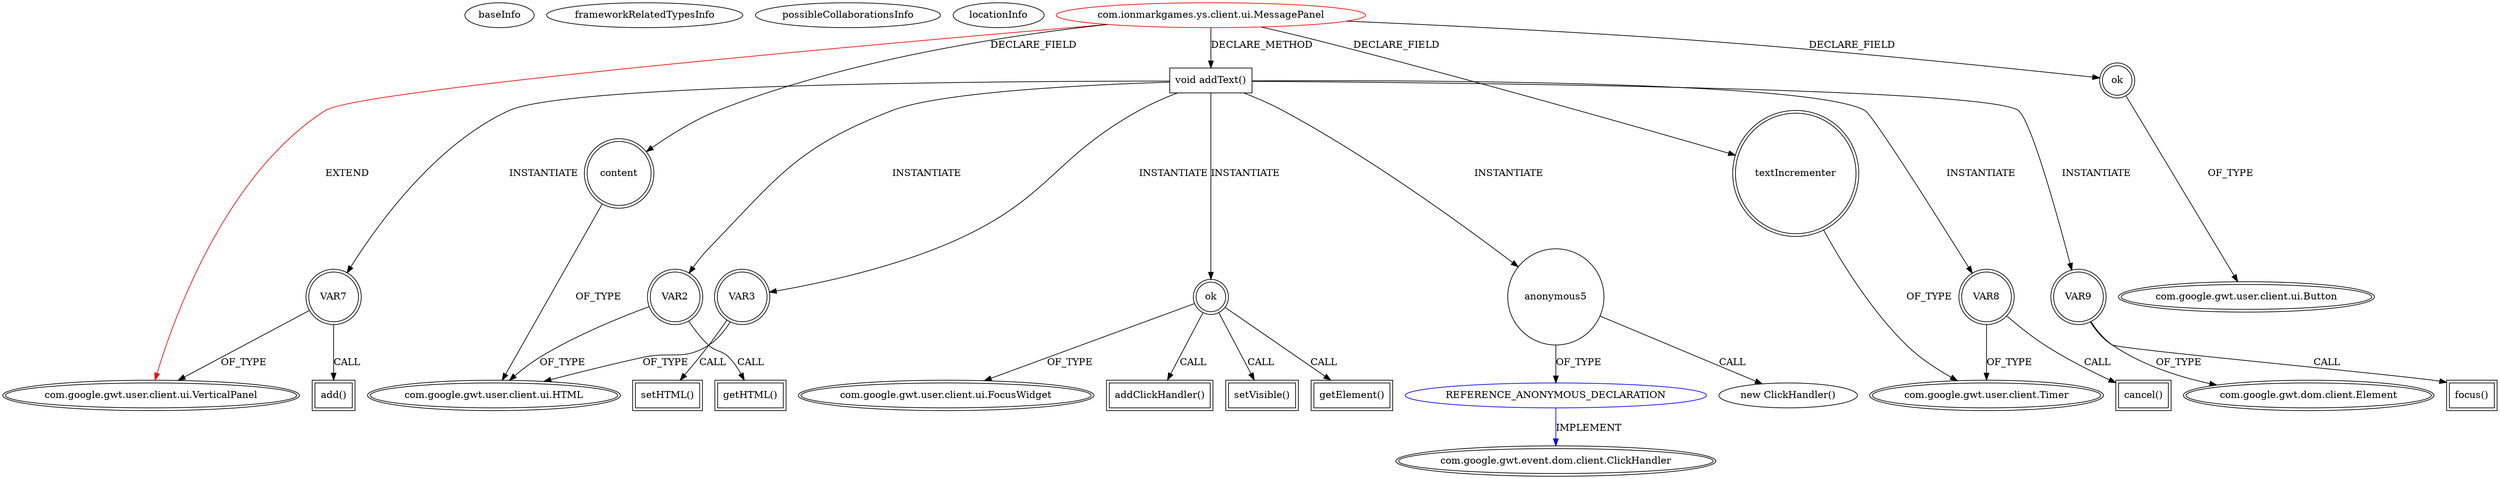 digraph {
baseInfo[graphId=4697,category="extension_graph",isAnonymous=false,possibleRelation=true]
frameworkRelatedTypesInfo[0="com.google.gwt.user.client.ui.VerticalPanel"]
possibleCollaborationsInfo[0="4697~CLIENT_METHOD_DECLARATION-INSTANTIATION-~com.google.gwt.user.client.ui.VerticalPanel ~com.google.gwt.event.dom.client.ClickHandler ~false~true"]
locationInfo[projectName="xephoid-YS",filePath="/xephoid-YS/YS-master/src/com/ionmarkgames/ys/client/ui/MessagePanel.java",contextSignature="MessagePanel",graphId="4697"]
0[label="com.ionmarkgames.ys.client.ui.MessagePanel",vertexType="ROOT_CLIENT_CLASS_DECLARATION",isFrameworkType=false,color=red]
1[label="com.google.gwt.user.client.ui.VerticalPanel",vertexType="FRAMEWORK_CLASS_TYPE",isFrameworkType=true,peripheries=2]
2[label="content",vertexType="FIELD_DECLARATION",isFrameworkType=true,peripheries=2,shape=circle]
3[label="com.google.gwt.user.client.ui.HTML",vertexType="FRAMEWORK_CLASS_TYPE",isFrameworkType=true,peripheries=2]
4[label="ok",vertexType="FIELD_DECLARATION",isFrameworkType=true,peripheries=2,shape=circle]
5[label="com.google.gwt.user.client.ui.Button",vertexType="FRAMEWORK_CLASS_TYPE",isFrameworkType=true,peripheries=2]
6[label="textIncrementer",vertexType="FIELD_DECLARATION",isFrameworkType=true,peripheries=2,shape=circle]
7[label="com.google.gwt.user.client.Timer",vertexType="FRAMEWORK_CLASS_TYPE",isFrameworkType=true,peripheries=2]
16[label="void addText()",vertexType="CLIENT_METHOD_DECLARATION",isFrameworkType=false,shape=box]
17[label="VAR2",vertexType="VARIABLE_EXPRESION",isFrameworkType=true,peripheries=2,shape=circle]
18[label="getHTML()",vertexType="INSIDE_CALL",isFrameworkType=true,peripheries=2,shape=box]
20[label="VAR3",vertexType="VARIABLE_EXPRESION",isFrameworkType=true,peripheries=2,shape=circle]
21[label="setHTML()",vertexType="INSIDE_CALL",isFrameworkType=true,peripheries=2,shape=box]
23[label="ok",vertexType="VARIABLE_EXPRESION",isFrameworkType=true,peripheries=2,shape=circle]
25[label="com.google.gwt.user.client.ui.FocusWidget",vertexType="FRAMEWORK_CLASS_TYPE",isFrameworkType=true,peripheries=2]
24[label="addClickHandler()",vertexType="INSIDE_CALL",isFrameworkType=true,peripheries=2,shape=box]
27[label="anonymous5",vertexType="VARIABLE_EXPRESION",isFrameworkType=false,shape=circle]
28[label="REFERENCE_ANONYMOUS_DECLARATION",vertexType="REFERENCE_ANONYMOUS_DECLARATION",isFrameworkType=false,color=blue]
29[label="com.google.gwt.event.dom.client.ClickHandler",vertexType="FRAMEWORK_INTERFACE_TYPE",isFrameworkType=true,peripheries=2]
26[label="new ClickHandler()",vertexType="CONSTRUCTOR_CALL",isFrameworkType=false]
31[label="setVisible()",vertexType="INSIDE_CALL",isFrameworkType=true,peripheries=2,shape=box]
32[label="VAR7",vertexType="VARIABLE_EXPRESION",isFrameworkType=true,peripheries=2,shape=circle]
33[label="add()",vertexType="INSIDE_CALL",isFrameworkType=true,peripheries=2,shape=box]
35[label="VAR8",vertexType="VARIABLE_EXPRESION",isFrameworkType=true,peripheries=2,shape=circle]
36[label="cancel()",vertexType="INSIDE_CALL",isFrameworkType=true,peripheries=2,shape=box]
38[label="VAR9",vertexType="VARIABLE_EXPRESION",isFrameworkType=true,peripheries=2,shape=circle]
40[label="com.google.gwt.dom.client.Element",vertexType="FRAMEWORK_CLASS_TYPE",isFrameworkType=true,peripheries=2]
39[label="focus()",vertexType="INSIDE_CALL",isFrameworkType=true,peripheries=2,shape=box]
42[label="getElement()",vertexType="INSIDE_CALL",isFrameworkType=true,peripheries=2,shape=box]
0->1[label="EXTEND",color=red]
0->2[label="DECLARE_FIELD"]
2->3[label="OF_TYPE"]
0->4[label="DECLARE_FIELD"]
4->5[label="OF_TYPE"]
0->6[label="DECLARE_FIELD"]
6->7[label="OF_TYPE"]
0->16[label="DECLARE_METHOD"]
16->17[label="INSTANTIATE"]
17->3[label="OF_TYPE"]
17->18[label="CALL"]
16->20[label="INSTANTIATE"]
20->3[label="OF_TYPE"]
20->21[label="CALL"]
16->23[label="INSTANTIATE"]
23->25[label="OF_TYPE"]
23->24[label="CALL"]
16->27[label="INSTANTIATE"]
28->29[label="IMPLEMENT",color=blue]
27->28[label="OF_TYPE"]
27->26[label="CALL"]
23->31[label="CALL"]
16->32[label="INSTANTIATE"]
32->1[label="OF_TYPE"]
32->33[label="CALL"]
16->35[label="INSTANTIATE"]
35->7[label="OF_TYPE"]
35->36[label="CALL"]
16->38[label="INSTANTIATE"]
38->40[label="OF_TYPE"]
38->39[label="CALL"]
23->42[label="CALL"]
}
